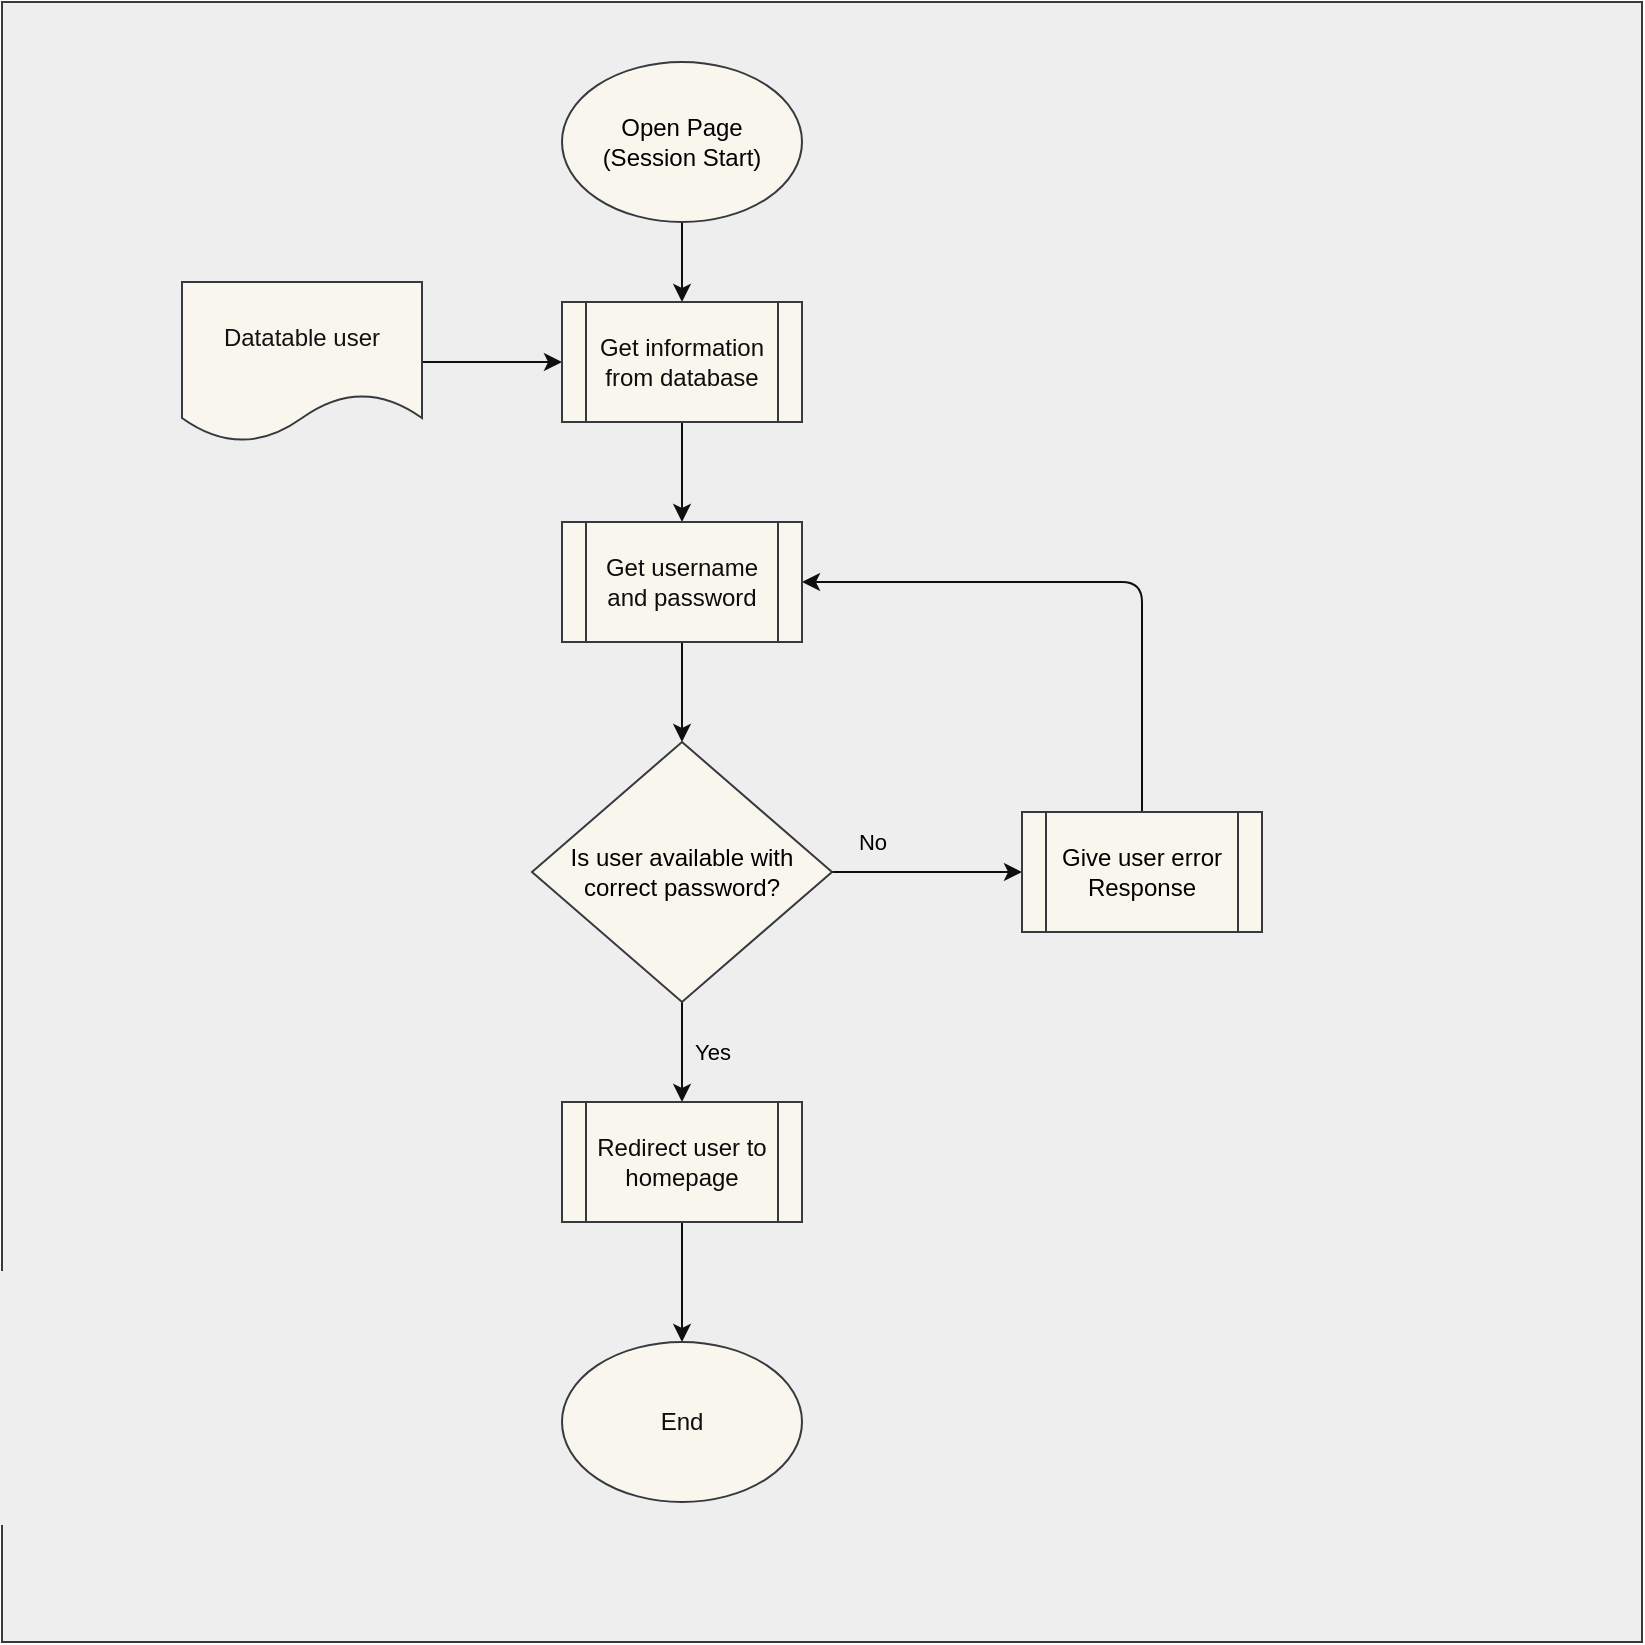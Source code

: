 <mxfile>
    <diagram id="SNpKsATXZWVPPaT4IZkq" name="login flussdiagramm">
        <mxGraphModel dx="1714" dy="440" grid="1" gridSize="10" guides="1" tooltips="1" connect="1" arrows="1" fold="1" page="1" pageScale="1" pageWidth="850" pageHeight="1100" math="0" shadow="0">
            <root>
                <mxCell id="0"/>
                <mxCell id="1" parent="0"/>
                <mxCell id="13" value="" style="whiteSpace=wrap;html=1;aspect=fixed;fillColor=#eeeeee;strokeColor=#36393d;" vertex="1" parent="1">
                    <mxGeometry x="-10" y="10" width="820" height="820" as="geometry"/>
                </mxCell>
                <mxCell id="21" style="edgeStyle=none;html=1;strokeColor=#0f0f0f;fontColor=#0d0c0c;" edge="1" parent="1" source="4">
                    <mxGeometry relative="1" as="geometry">
                        <mxPoint x="330" y="160" as="targetPoint"/>
                    </mxGeometry>
                </mxCell>
                <mxCell id="4" value="&lt;font color=&quot;#000000&quot;&gt;Open Page&lt;br&gt;(Session Start)&lt;br&gt;&lt;/font&gt;" style="ellipse;whiteSpace=wrap;html=1;fillColor=#f9f7ed;strokeColor=#36393d;" vertex="1" parent="1">
                    <mxGeometry x="270" y="40" width="120" height="80" as="geometry"/>
                </mxCell>
                <mxCell id="22" style="edgeStyle=none;html=1;strokeColor=#0f0f0f;fontColor=#0d0c0c;" edge="1" parent="1">
                    <mxGeometry relative="1" as="geometry">
                        <mxPoint x="330" y="220" as="sourcePoint"/>
                        <mxPoint x="330" y="270" as="targetPoint"/>
                    </mxGeometry>
                </mxCell>
                <mxCell id="11" style="edgeStyle=none;html=1;fontColor=#000000;strokeColor=#0f0f0f;" edge="1" parent="1" source="8">
                    <mxGeometry relative="1" as="geometry">
                        <mxPoint x="500" y="445" as="targetPoint"/>
                    </mxGeometry>
                </mxCell>
                <mxCell id="12" value="No" style="edgeLabel;html=1;align=center;verticalAlign=middle;resizable=0;points=[];fontColor=#000000;labelBackgroundColor=none;" vertex="1" connectable="0" parent="11">
                    <mxGeometry x="-0.389" y="2" relative="1" as="geometry">
                        <mxPoint x="-9" y="-13" as="offset"/>
                    </mxGeometry>
                </mxCell>
                <mxCell id="16" style="edgeStyle=none;html=1;entryX=0.5;entryY=0;entryDx=0;entryDy=0;strokeColor=#0f0f0f;fontColor=#000000;" edge="1" parent="1" source="8">
                    <mxGeometry relative="1" as="geometry">
                        <mxPoint x="330" y="480" as="targetPoint"/>
                    </mxGeometry>
                </mxCell>
                <mxCell id="29" value="" style="edgeStyle=none;html=1;strokeColor=#0f0f0f;fontColor=#121212;entryX=0.5;entryY=0;entryDx=0;entryDy=0;" edge="1" parent="1" source="8" target="36">
                    <mxGeometry relative="1" as="geometry"/>
                </mxCell>
                <mxCell id="8" value="&lt;font color=&quot;#000000&quot;&gt;Is user available with correct password?&lt;/font&gt;" style="rhombus;whiteSpace=wrap;html=1;fillColor=#f9f7ed;strokeColor=#36393d;" vertex="1" parent="1">
                    <mxGeometry x="255" y="380" width="150" height="130" as="geometry"/>
                </mxCell>
                <mxCell id="27" style="edgeStyle=none;html=1;entryX=1;entryY=0.5;entryDx=0;entryDy=0;strokeColor=#0f0f0f;fontColor=#0d0c0c;" edge="1" parent="1" source="10" target="30">
                    <mxGeometry relative="1" as="geometry">
                        <Array as="points">
                            <mxPoint x="560" y="300"/>
                        </Array>
                    </mxGeometry>
                </mxCell>
                <mxCell id="10" value="&lt;font color=&quot;#000000&quot;&gt;Give user error Response&lt;/font&gt;" style="rounded=0;whiteSpace=wrap;html=1;fillColor=#f9f7ed;strokeColor=#36393d;" vertex="1" parent="1">
                    <mxGeometry x="500" y="415" width="120" height="60" as="geometry"/>
                </mxCell>
                <mxCell id="18" value="Yes" style="edgeLabel;html=1;align=center;verticalAlign=middle;resizable=0;points=[];fontColor=#000000;labelBackgroundColor=none;" vertex="1" connectable="0" parent="1">
                    <mxGeometry x="360" y="475" as="geometry">
                        <mxPoint x="-15" y="60" as="offset"/>
                    </mxGeometry>
                </mxCell>
                <mxCell id="31" style="edgeStyle=none;html=1;strokeColor=#0f0f0f;fontColor=#0d0d0d;entryX=0;entryY=0.5;entryDx=0;entryDy=0;" edge="1" parent="1" source="28">
                    <mxGeometry relative="1" as="geometry">
                        <mxPoint x="270" y="190" as="targetPoint"/>
                    </mxGeometry>
                </mxCell>
                <mxCell id="28" value="Datatable user" style="shape=document;whiteSpace=wrap;html=1;boundedLbl=1;labelBackgroundColor=none;fillColor=#f9f7ed;strokeColor=#36393d;fontColor=#121212;" vertex="1" parent="1">
                    <mxGeometry x="80" y="150" width="120" height="80" as="geometry"/>
                </mxCell>
                <mxCell id="32" style="edgeStyle=none;html=1;entryX=0.5;entryY=0;entryDx=0;entryDy=0;strokeColor=#0f0f0f;fontColor=#0d0d0d;" edge="1" parent="1" source="30" target="8">
                    <mxGeometry relative="1" as="geometry"/>
                </mxCell>
                <mxCell id="30" value="Get username and password" style="rounded=0;whiteSpace=wrap;html=1;labelBackgroundColor=none;fillColor=#f9f7ed;strokeColor=#36393d;fontColor=#0d0d0d;" vertex="1" parent="1">
                    <mxGeometry x="270" y="270" width="120" height="60" as="geometry"/>
                </mxCell>
                <mxCell id="33" value="&lt;span style=&quot;color: rgb(13, 13, 13);&quot;&gt;Get information from database&lt;/span&gt;" style="shape=process;whiteSpace=wrap;html=1;backgroundOutline=1;labelBackgroundColor=none;fillColor=#f9f7ed;strokeColor=#36393d;" vertex="1" parent="1">
                    <mxGeometry x="270" y="160" width="120" height="60" as="geometry"/>
                </mxCell>
                <mxCell id="34" value="&lt;span style=&quot;color: rgb(13, 13, 13);&quot;&gt;Get username and password&lt;/span&gt;" style="shape=process;whiteSpace=wrap;html=1;backgroundOutline=1;labelBackgroundColor=none;fillColor=#f9f7ed;strokeColor=#36393d;" vertex="1" parent="1">
                    <mxGeometry x="270" y="270" width="120" height="60" as="geometry"/>
                </mxCell>
                <mxCell id="35" value="&lt;span style=&quot;color: rgb(0, 0, 0);&quot;&gt;Give user error Response&lt;/span&gt;" style="shape=process;whiteSpace=wrap;html=1;backgroundOutline=1;labelBackgroundColor=none;fillColor=#f9f7ed;strokeColor=#36393d;" vertex="1" parent="1">
                    <mxGeometry x="500" y="415" width="120" height="60" as="geometry"/>
                </mxCell>
                <mxCell id="38" style="edgeStyle=none;html=1;strokeColor=#0f0f0f;fontColor=#0d0c0c;" edge="1" parent="1" source="36" target="37">
                    <mxGeometry relative="1" as="geometry"/>
                </mxCell>
                <mxCell id="36" value="&lt;span style=&quot;color: rgb(13, 12, 12);&quot;&gt;Redirect user to homepage&lt;/span&gt;" style="shape=process;whiteSpace=wrap;html=1;backgroundOutline=1;labelBackgroundColor=none;fillColor=#f9f7ed;strokeColor=#36393d;" vertex="1" parent="1">
                    <mxGeometry x="270" y="560" width="120" height="60" as="geometry"/>
                </mxCell>
                <mxCell id="37" value="&lt;font color=&quot;#0d0c0c&quot;&gt;End&lt;/font&gt;" style="ellipse;whiteSpace=wrap;html=1;labelBackgroundColor=none;fillColor=#f9f7ed;strokeColor=#36393d;" vertex="1" parent="1">
                    <mxGeometry x="270" y="680" width="120" height="80" as="geometry"/>
                </mxCell>
            </root>
        </mxGraphModel>
    </diagram>
</mxfile>
